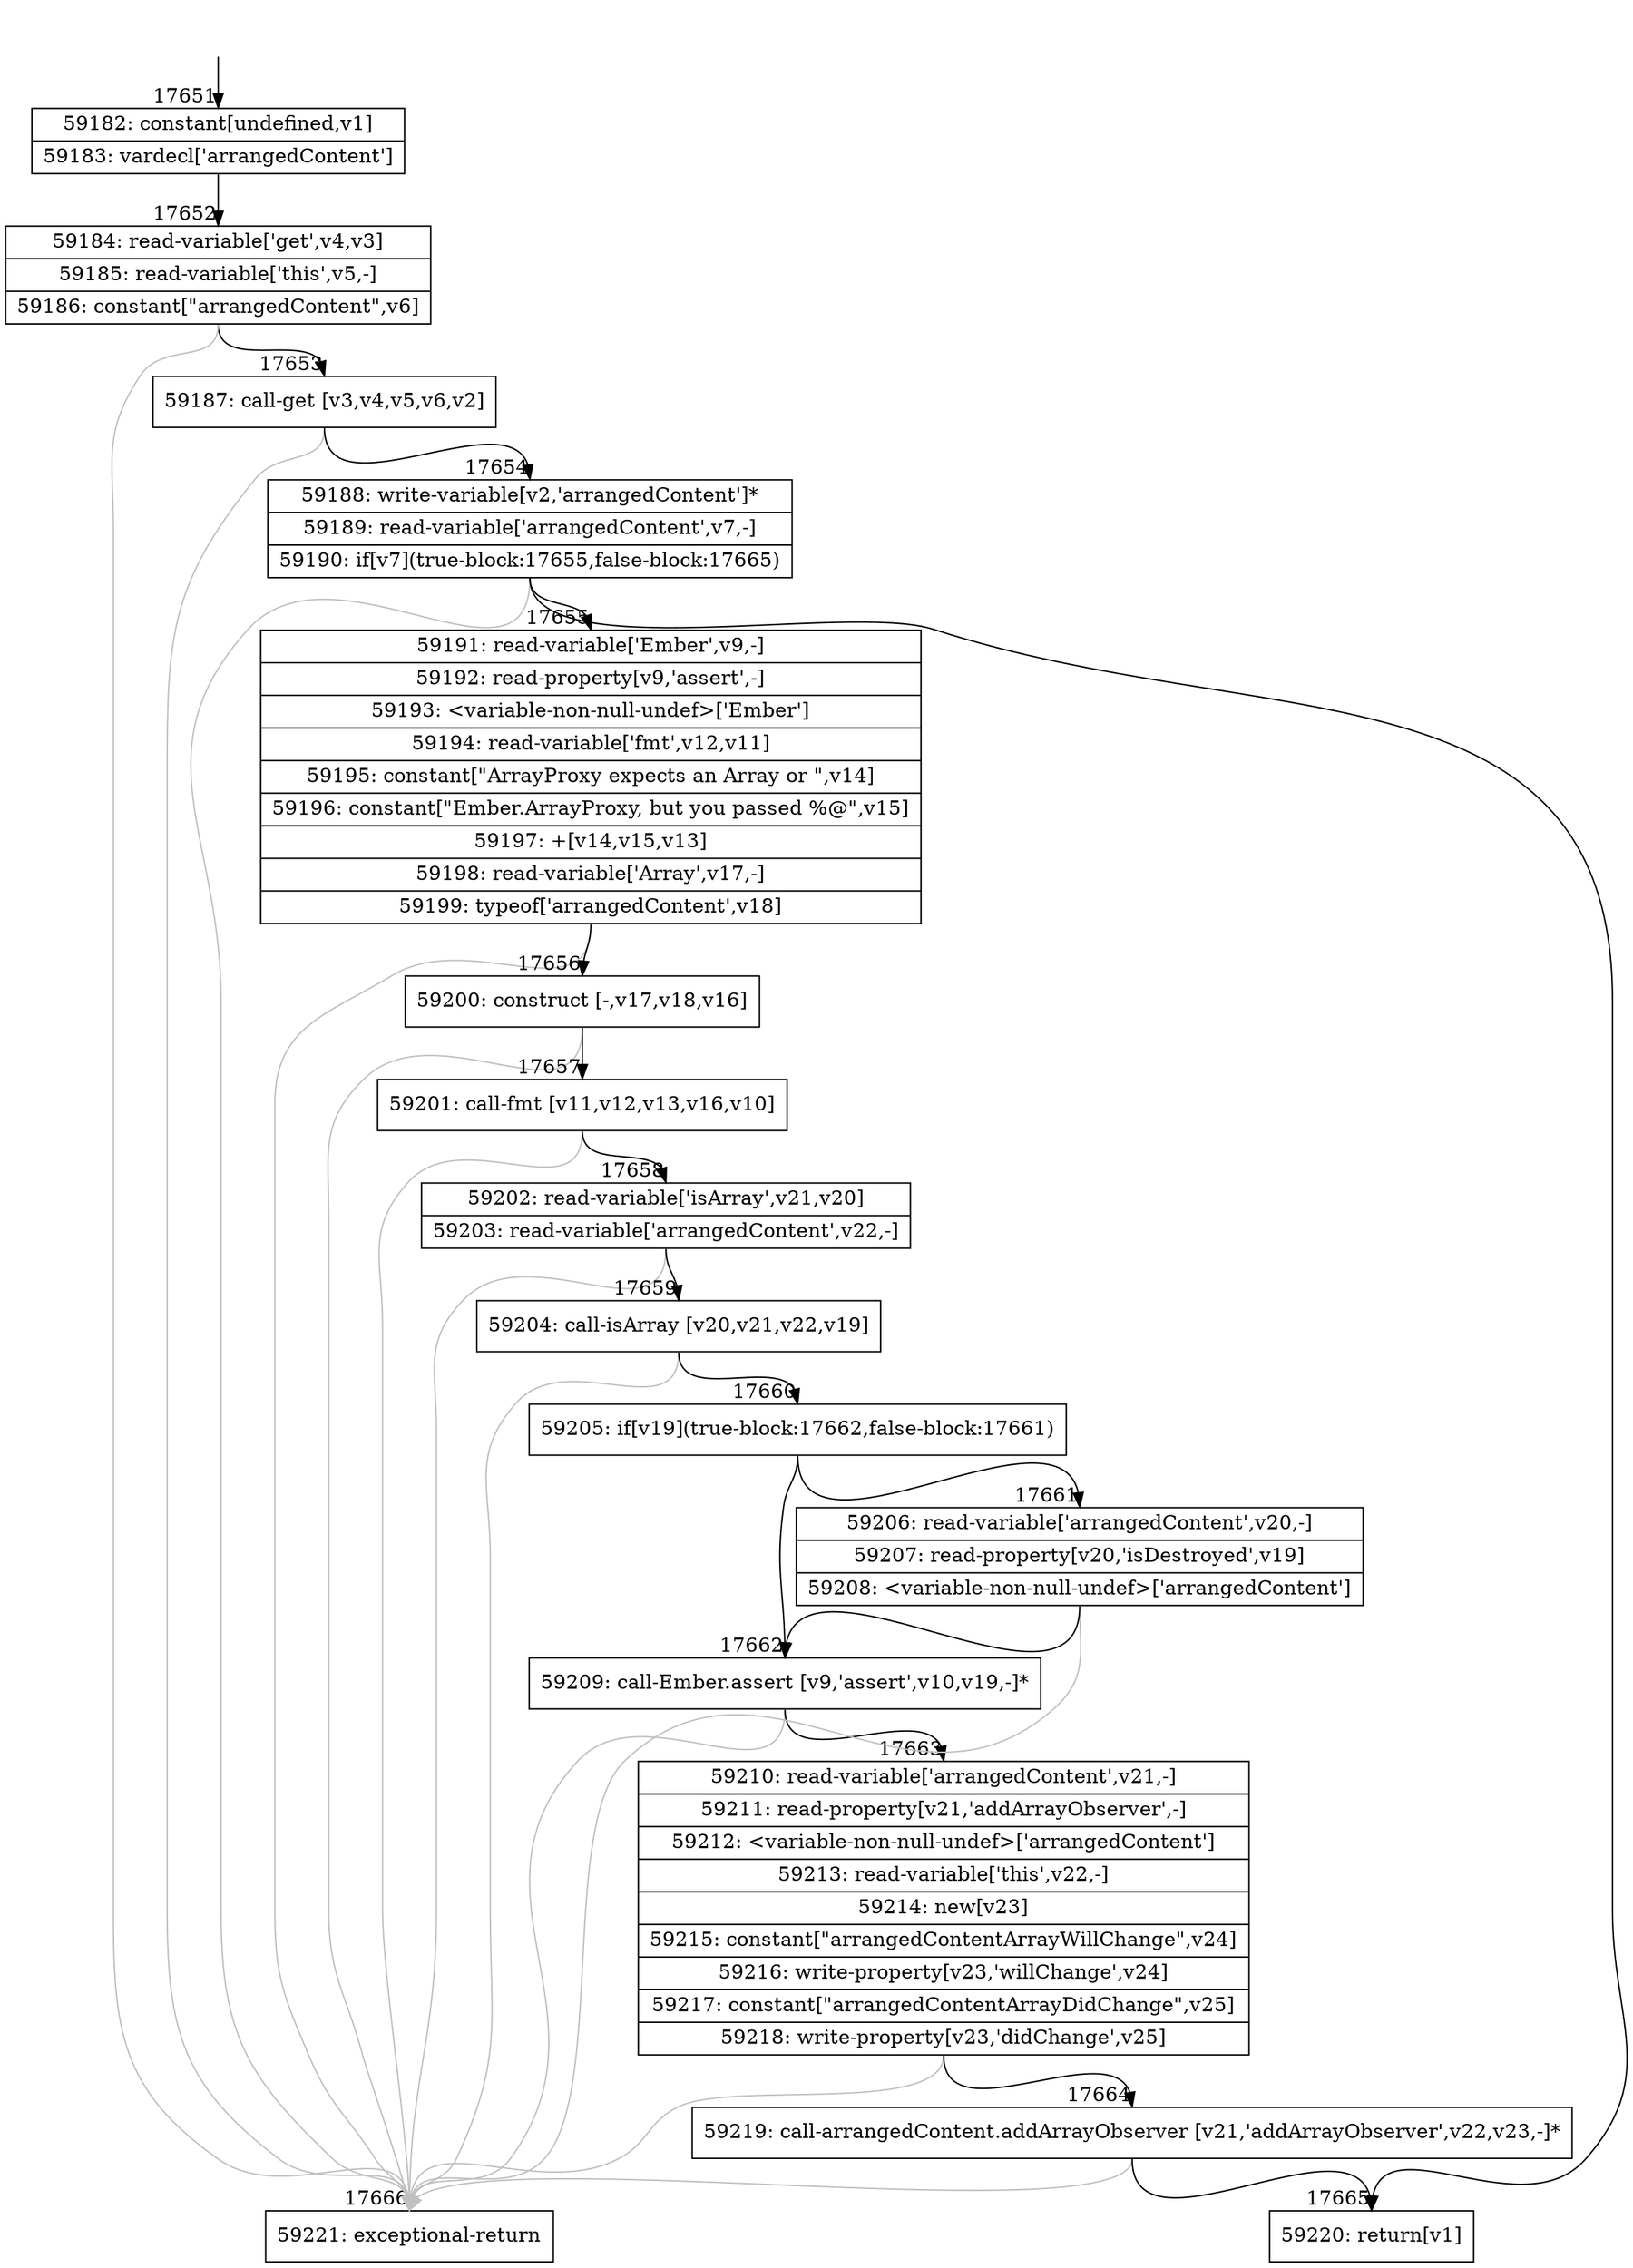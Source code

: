 digraph {
rankdir="TD"
BB_entry1522[shape=none,label=""];
BB_entry1522 -> BB17651 [tailport=s, headport=n, headlabel="    17651"]
BB17651 [shape=record label="{59182: constant[undefined,v1]|59183: vardecl['arrangedContent']}" ] 
BB17651 -> BB17652 [tailport=s, headport=n, headlabel="      17652"]
BB17652 [shape=record label="{59184: read-variable['get',v4,v3]|59185: read-variable['this',v5,-]|59186: constant[\"arrangedContent\",v6]}" ] 
BB17652 -> BB17653 [tailport=s, headport=n, headlabel="      17653"]
BB17652 -> BB17666 [tailport=s, headport=n, color=gray, headlabel="      17666"]
BB17653 [shape=record label="{59187: call-get [v3,v4,v5,v6,v2]}" ] 
BB17653 -> BB17654 [tailport=s, headport=n, headlabel="      17654"]
BB17653 -> BB17666 [tailport=s, headport=n, color=gray]
BB17654 [shape=record label="{59188: write-variable[v2,'arrangedContent']*|59189: read-variable['arrangedContent',v7,-]|59190: if[v7](true-block:17655,false-block:17665)}" ] 
BB17654 -> BB17655 [tailport=s, headport=n, headlabel="      17655"]
BB17654 -> BB17665 [tailport=s, headport=n, headlabel="      17665"]
BB17654 -> BB17666 [tailport=s, headport=n, color=gray]
BB17655 [shape=record label="{59191: read-variable['Ember',v9,-]|59192: read-property[v9,'assert',-]|59193: \<variable-non-null-undef\>['Ember']|59194: read-variable['fmt',v12,v11]|59195: constant[\"ArrayProxy expects an Array or \",v14]|59196: constant[\"Ember.ArrayProxy, but you passed %@\",v15]|59197: +[v14,v15,v13]|59198: read-variable['Array',v17,-]|59199: typeof['arrangedContent',v18]}" ] 
BB17655 -> BB17656 [tailport=s, headport=n, headlabel="      17656"]
BB17655 -> BB17666 [tailport=s, headport=n, color=gray]
BB17656 [shape=record label="{59200: construct [-,v17,v18,v16]}" ] 
BB17656 -> BB17657 [tailport=s, headport=n, headlabel="      17657"]
BB17656 -> BB17666 [tailport=s, headport=n, color=gray]
BB17657 [shape=record label="{59201: call-fmt [v11,v12,v13,v16,v10]}" ] 
BB17657 -> BB17658 [tailport=s, headport=n, headlabel="      17658"]
BB17657 -> BB17666 [tailport=s, headport=n, color=gray]
BB17658 [shape=record label="{59202: read-variable['isArray',v21,v20]|59203: read-variable['arrangedContent',v22,-]}" ] 
BB17658 -> BB17659 [tailport=s, headport=n, headlabel="      17659"]
BB17658 -> BB17666 [tailport=s, headport=n, color=gray]
BB17659 [shape=record label="{59204: call-isArray [v20,v21,v22,v19]}" ] 
BB17659 -> BB17660 [tailport=s, headport=n, headlabel="      17660"]
BB17659 -> BB17666 [tailport=s, headport=n, color=gray]
BB17660 [shape=record label="{59205: if[v19](true-block:17662,false-block:17661)}" ] 
BB17660 -> BB17662 [tailport=s, headport=n, headlabel="      17662"]
BB17660 -> BB17661 [tailport=s, headport=n, headlabel="      17661"]
BB17661 [shape=record label="{59206: read-variable['arrangedContent',v20,-]|59207: read-property[v20,'isDestroyed',v19]|59208: \<variable-non-null-undef\>['arrangedContent']}" ] 
BB17661 -> BB17662 [tailport=s, headport=n]
BB17661 -> BB17666 [tailport=s, headport=n, color=gray]
BB17662 [shape=record label="{59209: call-Ember.assert [v9,'assert',v10,v19,-]*}" ] 
BB17662 -> BB17663 [tailport=s, headport=n, headlabel="      17663"]
BB17662 -> BB17666 [tailport=s, headport=n, color=gray]
BB17663 [shape=record label="{59210: read-variable['arrangedContent',v21,-]|59211: read-property[v21,'addArrayObserver',-]|59212: \<variable-non-null-undef\>['arrangedContent']|59213: read-variable['this',v22,-]|59214: new[v23]|59215: constant[\"arrangedContentArrayWillChange\",v24]|59216: write-property[v23,'willChange',v24]|59217: constant[\"arrangedContentArrayDidChange\",v25]|59218: write-property[v23,'didChange',v25]}" ] 
BB17663 -> BB17664 [tailport=s, headport=n, headlabel="      17664"]
BB17663 -> BB17666 [tailport=s, headport=n, color=gray]
BB17664 [shape=record label="{59219: call-arrangedContent.addArrayObserver [v21,'addArrayObserver',v22,v23,-]*}" ] 
BB17664 -> BB17665 [tailport=s, headport=n]
BB17664 -> BB17666 [tailport=s, headport=n, color=gray]
BB17665 [shape=record label="{59220: return[v1]}" ] 
BB17666 [shape=record label="{59221: exceptional-return}" ] 
//#$~ 33378
}
